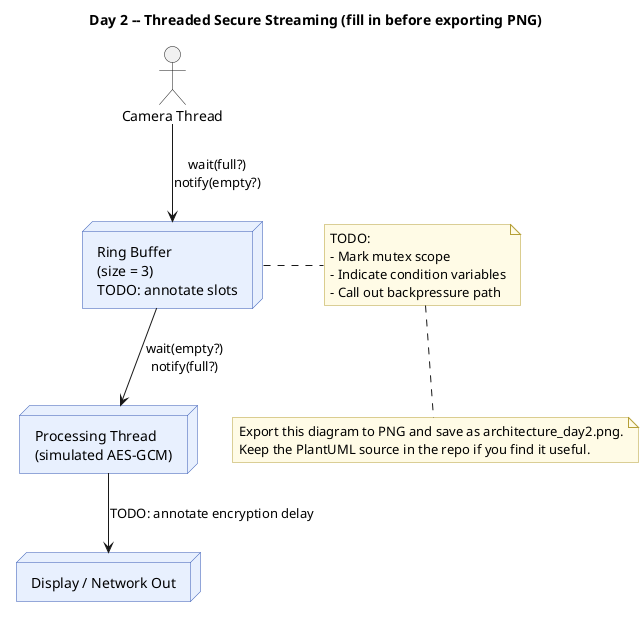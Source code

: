 @startuml Day2SecurePipeline
title Day 2 -- Threaded Secure Streaming (fill in before exporting PNG)

skinparam backgroundColor #ffffff
skinparam node {
    BackgroundColor #e8f0fe
    BorderColor #3759b5
}
skinparam note {
    BackgroundColor #fffbe6
    BorderColor #b59f37
}

actor "Camera Thread" as Camera
node "Ring Buffer\n(size = 3)\nTODO: annotate slots" as Buffer
node "Processing Thread\n(simulated AES-GCM)" as Processor
node "Display / Network Out" as Display

Camera --> Buffer : wait(full?)\nnotify(empty?)
Buffer --> Processor : wait(empty?)\nnotify(full?)
Processor --> Display : TODO: annotate encryption delay

note right of Buffer
  TODO:
  - Mark mutex scope
  - Indicate condition variables
  - Call out backpressure path
end note

note bottom
  Export this diagram to PNG and save as architecture_day2.png.
  Keep the PlantUML source in the repo if you find it useful.
end note

@enduml
